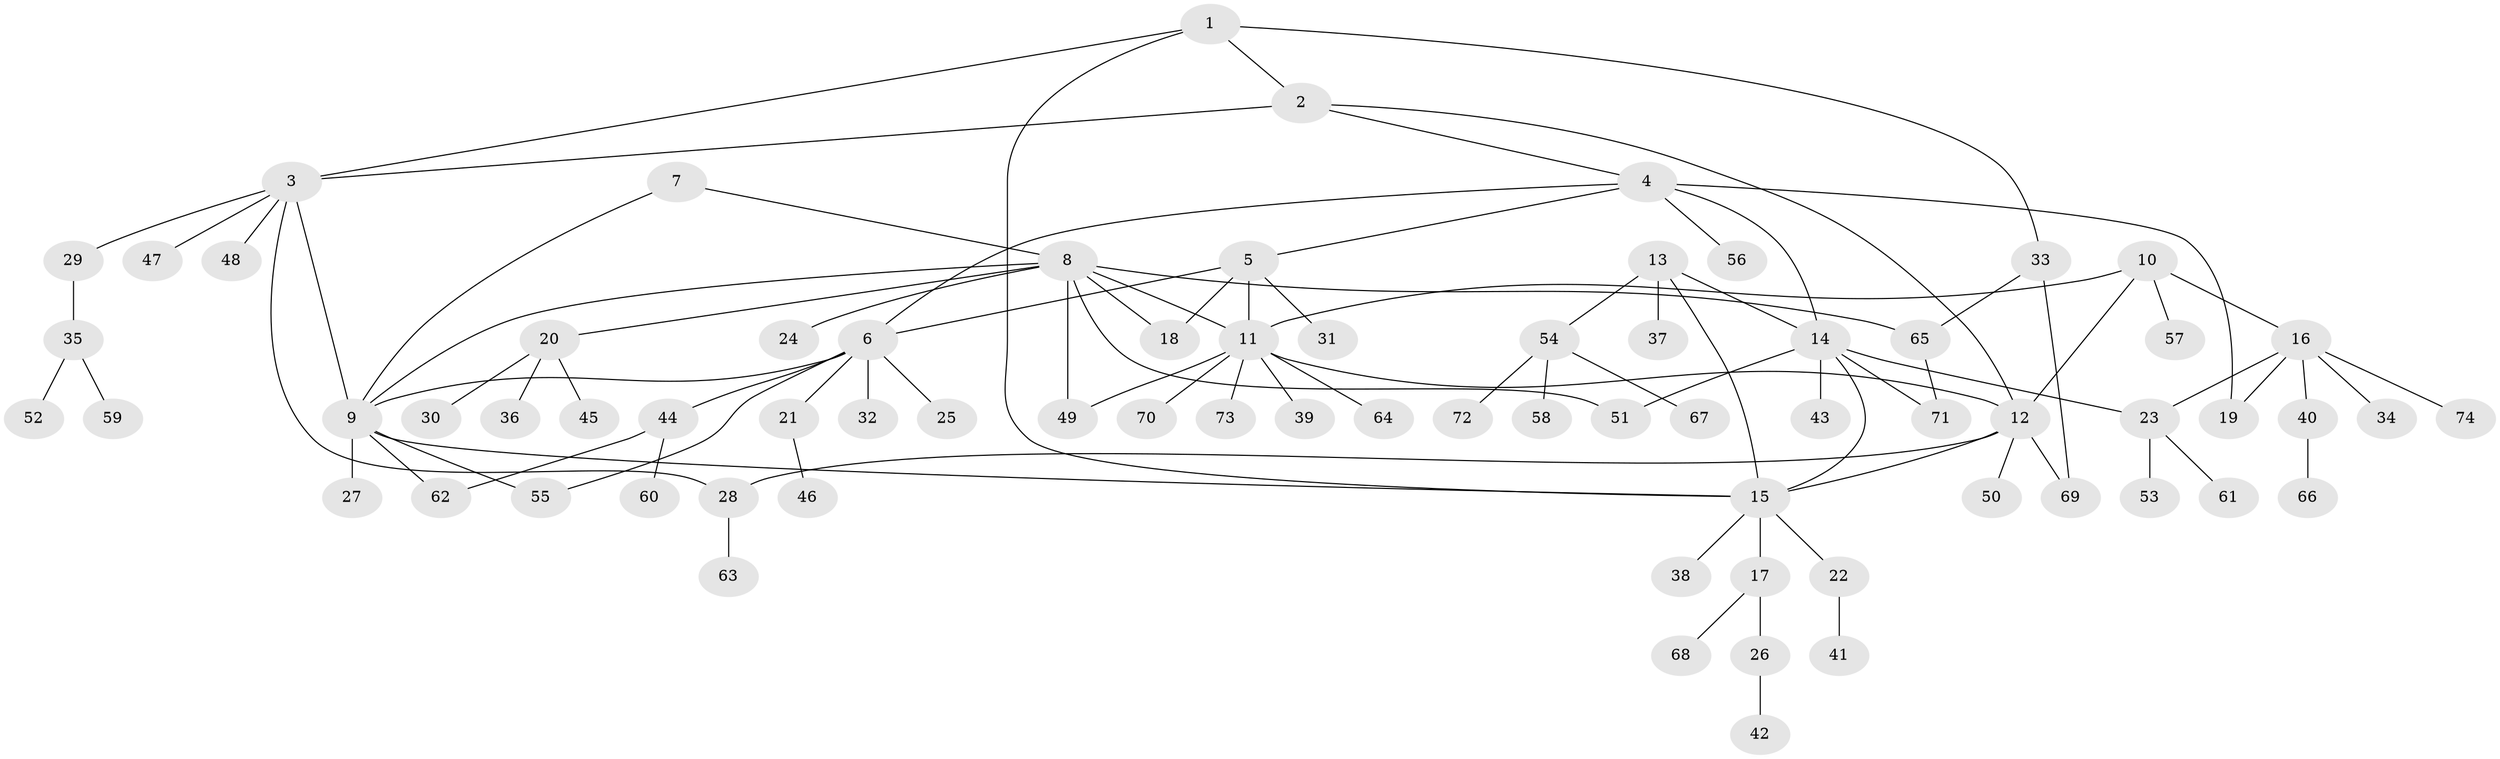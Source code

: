 // coarse degree distribution, {5: 0.07407407407407407, 11: 0.018518518518518517, 9: 0.018518518518518517, 1: 0.5185185185185185, 13: 0.018518518518518517, 8: 0.018518518518518517, 7: 0.037037037037037035, 3: 0.09259259259259259, 2: 0.18518518518518517, 4: 0.018518518518518517}
// Generated by graph-tools (version 1.1) at 2025/42/03/06/25 10:42:07]
// undirected, 74 vertices, 95 edges
graph export_dot {
graph [start="1"]
  node [color=gray90,style=filled];
  1;
  2;
  3;
  4;
  5;
  6;
  7;
  8;
  9;
  10;
  11;
  12;
  13;
  14;
  15;
  16;
  17;
  18;
  19;
  20;
  21;
  22;
  23;
  24;
  25;
  26;
  27;
  28;
  29;
  30;
  31;
  32;
  33;
  34;
  35;
  36;
  37;
  38;
  39;
  40;
  41;
  42;
  43;
  44;
  45;
  46;
  47;
  48;
  49;
  50;
  51;
  52;
  53;
  54;
  55;
  56;
  57;
  58;
  59;
  60;
  61;
  62;
  63;
  64;
  65;
  66;
  67;
  68;
  69;
  70;
  71;
  72;
  73;
  74;
  1 -- 2;
  1 -- 3;
  1 -- 15;
  1 -- 33;
  2 -- 3;
  2 -- 4;
  2 -- 12;
  3 -- 9;
  3 -- 28;
  3 -- 29;
  3 -- 47;
  3 -- 48;
  4 -- 5;
  4 -- 6;
  4 -- 14;
  4 -- 19;
  4 -- 56;
  5 -- 6;
  5 -- 11;
  5 -- 18;
  5 -- 31;
  6 -- 9;
  6 -- 21;
  6 -- 25;
  6 -- 32;
  6 -- 44;
  6 -- 55;
  7 -- 8;
  7 -- 9;
  8 -- 9;
  8 -- 11;
  8 -- 18;
  8 -- 20;
  8 -- 24;
  8 -- 49;
  8 -- 51;
  8 -- 65;
  9 -- 15;
  9 -- 27;
  9 -- 55;
  9 -- 62;
  10 -- 11;
  10 -- 12;
  10 -- 16;
  10 -- 57;
  11 -- 12;
  11 -- 39;
  11 -- 49;
  11 -- 64;
  11 -- 70;
  11 -- 73;
  12 -- 15;
  12 -- 28;
  12 -- 50;
  12 -- 69;
  13 -- 14;
  13 -- 15;
  13 -- 37;
  13 -- 54;
  14 -- 15;
  14 -- 23;
  14 -- 43;
  14 -- 51;
  14 -- 71;
  15 -- 17;
  15 -- 22;
  15 -- 38;
  16 -- 19;
  16 -- 23;
  16 -- 34;
  16 -- 40;
  16 -- 74;
  17 -- 26;
  17 -- 68;
  20 -- 30;
  20 -- 36;
  20 -- 45;
  21 -- 46;
  22 -- 41;
  23 -- 53;
  23 -- 61;
  26 -- 42;
  28 -- 63;
  29 -- 35;
  33 -- 65;
  33 -- 69;
  35 -- 52;
  35 -- 59;
  40 -- 66;
  44 -- 60;
  44 -- 62;
  54 -- 58;
  54 -- 67;
  54 -- 72;
  65 -- 71;
}

